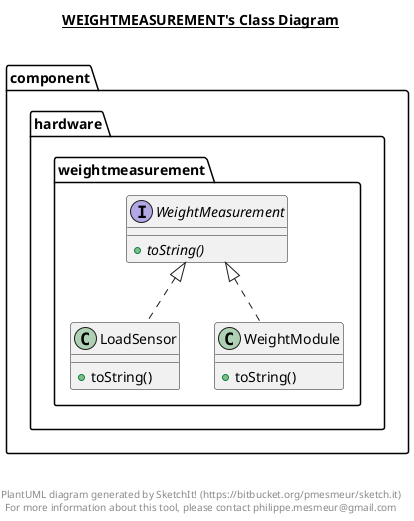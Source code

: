 @startuml

title __WEIGHTMEASUREMENT's Class Diagram__\n

  namespace component.hardware.weightmeasurement {
    class component.hardware.weightmeasurement.LoadSensor {
        + toString()
    }
  }
  

  namespace component.hardware.weightmeasurement {
    interface component.hardware.weightmeasurement.WeightMeasurement {
        {abstract} + toString()
    }
  }
  

  namespace component.hardware.weightmeasurement {
    class component.hardware.weightmeasurement.WeightModule {
        + toString()
    }
  }
  

  component.hardware.weightmeasurement.LoadSensor .up.|> component.hardware.weightmeasurement.WeightMeasurement
  component.hardware.weightmeasurement.WeightModule .up.|> component.hardware.weightmeasurement.WeightMeasurement


right footer


PlantUML diagram generated by SketchIt! (https://bitbucket.org/pmesmeur/sketch.it)
For more information about this tool, please contact philippe.mesmeur@gmail.com
endfooter

@enduml
